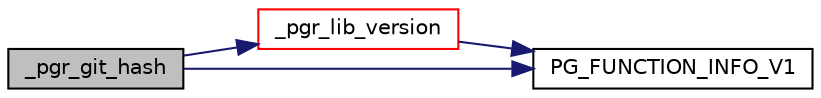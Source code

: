 digraph "_pgr_git_hash"
{
  edge [fontname="Helvetica",fontsize="10",labelfontname="Helvetica",labelfontsize="10"];
  node [fontname="Helvetica",fontsize="10",shape=record];
  rankdir="LR";
  Node40 [label="_pgr_git_hash",height=0.2,width=0.4,color="black", fillcolor="grey75", style="filled", fontcolor="black"];
  Node40 -> Node41 [color="midnightblue",fontsize="10",style="solid",fontname="Helvetica"];
  Node41 [label="_pgr_lib_version",height=0.2,width=0.4,color="red", fillcolor="white", style="filled",URL="$__version_8c.html#ac6c0aee50e512fe1b45357e08d68dfc4"];
  Node41 -> Node42 [color="midnightblue",fontsize="10",style="solid",fontname="Helvetica"];
  Node42 [label="PG_FUNCTION_INFO_V1",height=0.2,width=0.4,color="black", fillcolor="white", style="filled",URL="$__version_8c.html#ae1dda247b26ab9bba7d2f3331121f03f"];
  Node40 -> Node42 [color="midnightblue",fontsize="10",style="solid",fontname="Helvetica"];
}
